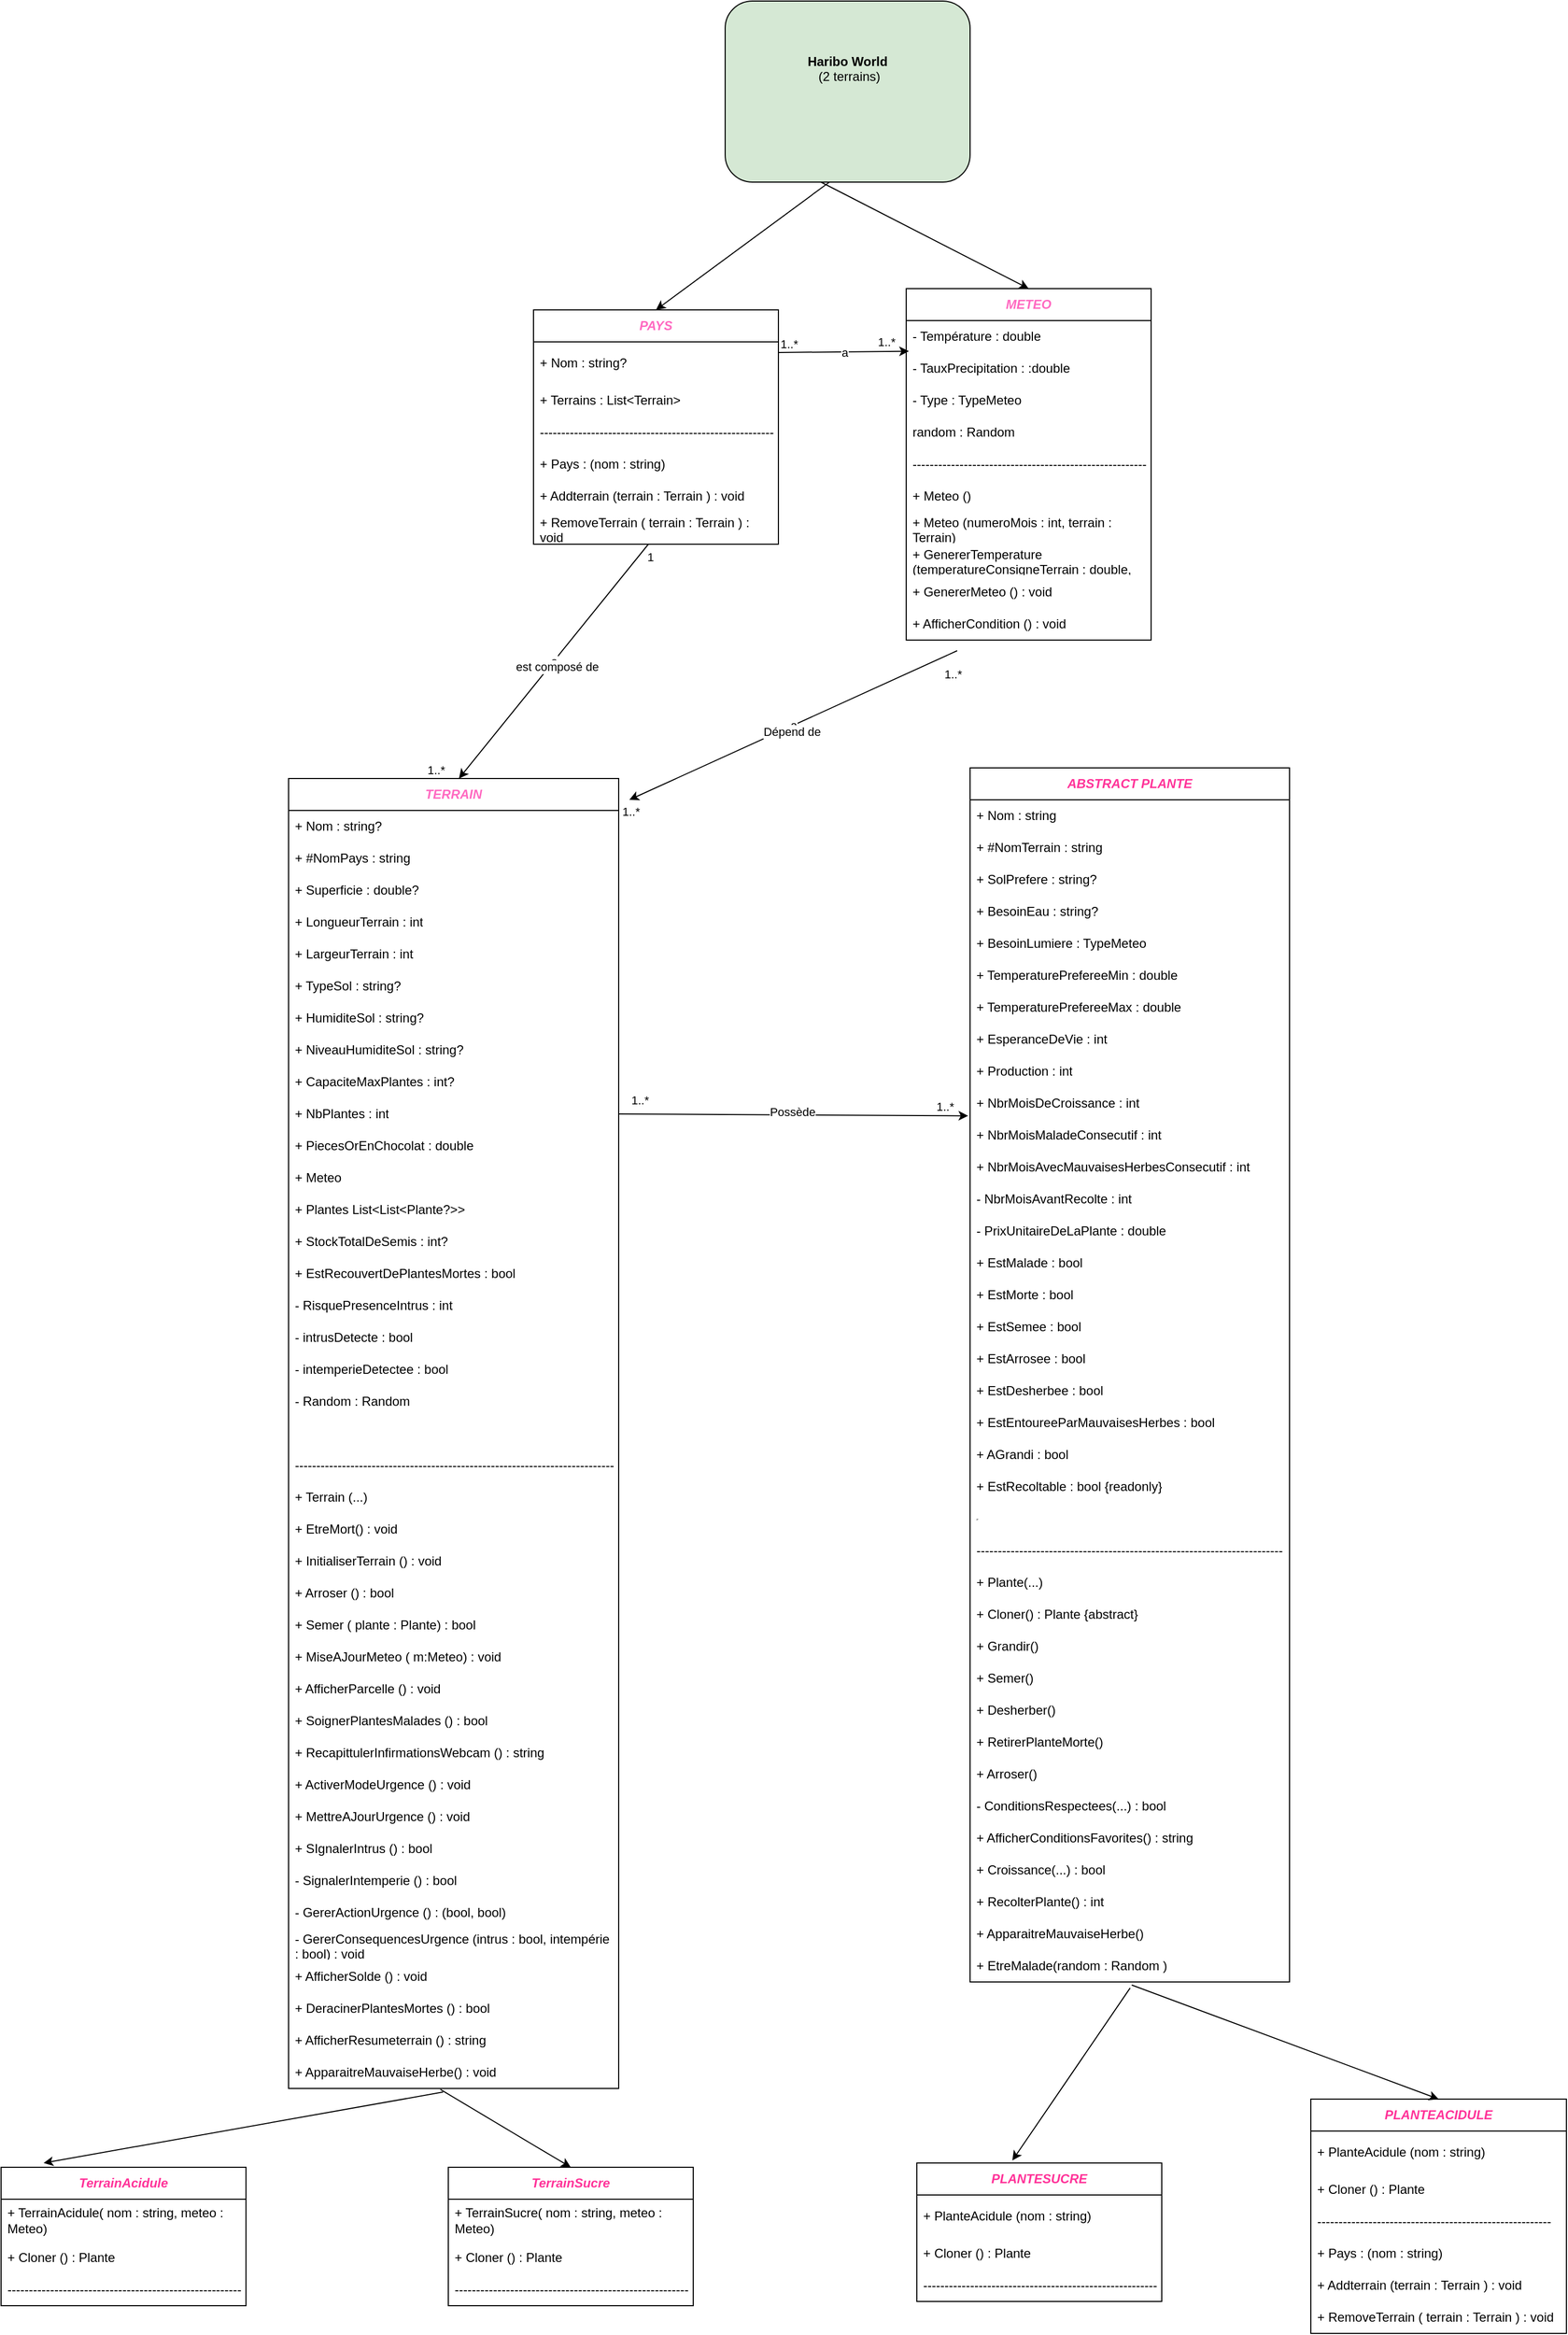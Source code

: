 <mxfile version="27.0.5">
  <diagram name="Page-1" id="EYV2EN1rzpi6UnxxphIq">
    <mxGraphModel dx="1921" dy="1861" grid="1" gridSize="10" guides="1" tooltips="1" connect="1" arrows="1" fold="1" page="1" pageScale="1" pageWidth="827" pageHeight="1169" math="0" shadow="0">
      <root>
        <mxCell id="0" />
        <mxCell id="1" parent="0" />
        <mxCell id="jQ1ti13gLWVN2hdbeHUx-1" value="&lt;font color=&quot;#ff6ac1&quot;&gt;&lt;span style=&quot;caret-color: rgb(255, 106, 193);&quot;&gt;&lt;b&gt;&lt;i&gt;PAYS&lt;/i&gt;&lt;/b&gt;&lt;/span&gt;&lt;/font&gt;" style="swimlane;fontStyle=0;childLayout=stackLayout;horizontal=1;startSize=30;horizontalStack=0;resizeParent=1;resizeParentMax=0;resizeLast=0;collapsible=1;marginBottom=0;whiteSpace=wrap;html=1;" parent="1" vertex="1">
          <mxGeometry x="30" y="-120" width="230" height="220" as="geometry">
            <mxRectangle x="320" y="70" width="70" height="30" as="alternateBounds" />
          </mxGeometry>
        </mxCell>
        <mxCell id="jQ1ti13gLWVN2hdbeHUx-2" value="+ Nom : string?" style="text;strokeColor=none;fillColor=none;align=left;verticalAlign=middle;spacingLeft=4;spacingRight=4;overflow=hidden;points=[[0,0.5],[1,0.5]];portConstraint=eastwest;rotatable=0;whiteSpace=wrap;html=1;" parent="jQ1ti13gLWVN2hdbeHUx-1" vertex="1">
          <mxGeometry y="30" width="230" height="40" as="geometry" />
        </mxCell>
        <mxCell id="jQ1ti13gLWVN2hdbeHUx-3" value="+ Terrains : List&amp;lt;Terrain&amp;gt;" style="text;strokeColor=none;fillColor=none;align=left;verticalAlign=middle;spacingLeft=4;spacingRight=4;overflow=hidden;points=[[0,0.5],[1,0.5]];portConstraint=eastwest;rotatable=0;whiteSpace=wrap;html=1;" parent="jQ1ti13gLWVN2hdbeHUx-1" vertex="1">
          <mxGeometry y="70" width="230" height="30" as="geometry" />
        </mxCell>
        <mxCell id="jQ1ti13gLWVN2hdbeHUx-10" value="-------------------------------------------------------" style="text;strokeColor=none;fillColor=none;align=left;verticalAlign=middle;spacingLeft=4;spacingRight=4;overflow=hidden;points=[[0,0.5],[1,0.5]];portConstraint=eastwest;rotatable=0;whiteSpace=wrap;html=1;" parent="jQ1ti13gLWVN2hdbeHUx-1" vertex="1">
          <mxGeometry y="100" width="230" height="30" as="geometry" />
        </mxCell>
        <mxCell id="jQ1ti13gLWVN2hdbeHUx-11" value="+ Pays : (nom : string)" style="text;strokeColor=none;fillColor=none;align=left;verticalAlign=middle;spacingLeft=4;spacingRight=4;overflow=hidden;points=[[0,0.5],[1,0.5]];portConstraint=eastwest;rotatable=0;whiteSpace=wrap;html=1;" parent="jQ1ti13gLWVN2hdbeHUx-1" vertex="1">
          <mxGeometry y="130" width="230" height="30" as="geometry" />
        </mxCell>
        <mxCell id="oMwAwxc9A62jlJf4TWYF-377" value="+ Addterrain (terrain : Terrain ) : void &amp;nbsp;" style="text;strokeColor=none;fillColor=none;align=left;verticalAlign=middle;spacingLeft=4;spacingRight=4;overflow=hidden;points=[[0,0.5],[1,0.5]];portConstraint=eastwest;rotatable=0;whiteSpace=wrap;html=1;" vertex="1" parent="jQ1ti13gLWVN2hdbeHUx-1">
          <mxGeometry y="160" width="230" height="30" as="geometry" />
        </mxCell>
        <mxCell id="oMwAwxc9A62jlJf4TWYF-376" value="+ RemoveTerrain ( terrain : Terrain ) : void" style="text;strokeColor=none;fillColor=none;align=left;verticalAlign=middle;spacingLeft=4;spacingRight=4;overflow=hidden;points=[[0,0.5],[1,0.5]];portConstraint=eastwest;rotatable=0;whiteSpace=wrap;html=1;" vertex="1" parent="jQ1ti13gLWVN2hdbeHUx-1">
          <mxGeometry y="190" width="230" height="30" as="geometry" />
        </mxCell>
        <mxCell id="jQ1ti13gLWVN2hdbeHUx-5" value="&lt;font color=&quot;#ff6ac1&quot;&gt;&lt;span style=&quot;caret-color: rgb(18, 18, 18);&quot;&gt;&lt;b&gt;&lt;i&gt;METEO&lt;/i&gt;&lt;/b&gt;&lt;/span&gt;&lt;/font&gt;" style="swimlane;fontStyle=0;childLayout=stackLayout;horizontal=1;startSize=30;horizontalStack=0;resizeParent=1;resizeParentMax=0;resizeLast=0;collapsible=1;marginBottom=0;whiteSpace=wrap;html=1;" parent="1" vertex="1">
          <mxGeometry x="380" y="-140" width="230" height="330" as="geometry" />
        </mxCell>
        <mxCell id="jQ1ti13gLWVN2hdbeHUx-6" value="- Température : double&amp;nbsp;" style="text;strokeColor=none;fillColor=none;align=left;verticalAlign=middle;spacingLeft=4;spacingRight=4;overflow=hidden;points=[[0,0.5],[1,0.5]];portConstraint=eastwest;rotatable=0;whiteSpace=wrap;html=1;" parent="jQ1ti13gLWVN2hdbeHUx-5" vertex="1">
          <mxGeometry y="30" width="230" height="30" as="geometry" />
        </mxCell>
        <mxCell id="jQ1ti13gLWVN2hdbeHUx-13" value="" style="endArrow=classic;html=1;rounded=0;entryX=0.011;entryY=-0.04;entryDx=0;entryDy=0;entryPerimeter=0;" parent="jQ1ti13gLWVN2hdbeHUx-5" target="jQ1ti13gLWVN2hdbeHUx-7" edge="1">
          <mxGeometry relative="1" as="geometry">
            <mxPoint x="-120" y="60" as="sourcePoint" />
            <mxPoint x="40" y="60" as="targetPoint" />
          </mxGeometry>
        </mxCell>
        <mxCell id="jQ1ti13gLWVN2hdbeHUx-14" value="a" style="edgeLabel;resizable=0;html=1;;align=center;verticalAlign=middle;" parent="jQ1ti13gLWVN2hdbeHUx-13" connectable="0" vertex="1">
          <mxGeometry relative="1" as="geometry" />
        </mxCell>
        <mxCell id="jQ1ti13gLWVN2hdbeHUx-15" value="1..*" style="edgeLabel;resizable=0;html=1;;align=left;verticalAlign=bottom;" parent="jQ1ti13gLWVN2hdbeHUx-13" connectable="0" vertex="1">
          <mxGeometry x="-1" relative="1" as="geometry" />
        </mxCell>
        <mxCell id="jQ1ti13gLWVN2hdbeHUx-16" value="1..*" style="edgeLabel;resizable=0;html=1;;align=right;verticalAlign=bottom;" parent="jQ1ti13gLWVN2hdbeHUx-13" connectable="0" vertex="1">
          <mxGeometry x="1" relative="1" as="geometry">
            <mxPoint x="-12" as="offset" />
          </mxGeometry>
        </mxCell>
        <mxCell id="jQ1ti13gLWVN2hdbeHUx-7" value="- TauxPrecipitation : :double&amp;nbsp;" style="text;strokeColor=none;fillColor=none;align=left;verticalAlign=middle;spacingLeft=4;spacingRight=4;overflow=hidden;points=[[0,0.5],[1,0.5]];portConstraint=eastwest;rotatable=0;whiteSpace=wrap;html=1;" parent="jQ1ti13gLWVN2hdbeHUx-5" vertex="1">
          <mxGeometry y="60" width="230" height="30" as="geometry" />
        </mxCell>
        <mxCell id="jQ1ti13gLWVN2hdbeHUx-8" value="- Type : TypeMeteo&amp;nbsp;" style="text;strokeColor=none;fillColor=none;align=left;verticalAlign=middle;spacingLeft=4;spacingRight=4;overflow=hidden;points=[[0,0.5],[1,0.5]];portConstraint=eastwest;rotatable=0;whiteSpace=wrap;html=1;" parent="jQ1ti13gLWVN2hdbeHUx-5" vertex="1">
          <mxGeometry y="90" width="230" height="30" as="geometry" />
        </mxCell>
        <mxCell id="oMwAwxc9A62jlJf4TWYF-383" value="random : Random" style="text;strokeColor=none;fillColor=none;align=left;verticalAlign=middle;spacingLeft=4;spacingRight=4;overflow=hidden;points=[[0,0.5],[1,0.5]];portConstraint=eastwest;rotatable=0;whiteSpace=wrap;html=1;" vertex="1" parent="jQ1ti13gLWVN2hdbeHUx-5">
          <mxGeometry y="120" width="230" height="30" as="geometry" />
        </mxCell>
        <mxCell id="oMwAwxc9A62jlJf4TWYF-382" value="-------------------------------------------------------" style="text;strokeColor=none;fillColor=none;align=left;verticalAlign=middle;spacingLeft=4;spacingRight=4;overflow=hidden;points=[[0,0.5],[1,0.5]];portConstraint=eastwest;rotatable=0;whiteSpace=wrap;html=1;" vertex="1" parent="jQ1ti13gLWVN2hdbeHUx-5">
          <mxGeometry y="150" width="230" height="30" as="geometry" />
        </mxCell>
        <mxCell id="oMwAwxc9A62jlJf4TWYF-387" value="+ Meteo ()" style="text;strokeColor=none;fillColor=none;align=left;verticalAlign=middle;spacingLeft=4;spacingRight=4;overflow=hidden;points=[[0,0.5],[1,0.5]];portConstraint=eastwest;rotatable=0;whiteSpace=wrap;html=1;" vertex="1" parent="jQ1ti13gLWVN2hdbeHUx-5">
          <mxGeometry y="180" width="230" height="30" as="geometry" />
        </mxCell>
        <mxCell id="oMwAwxc9A62jlJf4TWYF-386" value="+ Meteo (numeroMois : int, terrain : Terrain)&amp;nbsp;" style="text;strokeColor=none;fillColor=none;align=left;verticalAlign=middle;spacingLeft=4;spacingRight=4;overflow=hidden;points=[[0,0.5],[1,0.5]];portConstraint=eastwest;rotatable=0;whiteSpace=wrap;html=1;" vertex="1" parent="jQ1ti13gLWVN2hdbeHUx-5">
          <mxGeometry y="210" width="230" height="30" as="geometry" />
        </mxCell>
        <mxCell id="oMwAwxc9A62jlJf4TWYF-385" value="+ GenererTemperature (temperatureConsigneTerrain : double, numéroMois : int) : double&amp;nbsp;" style="text;strokeColor=none;fillColor=none;align=left;verticalAlign=middle;spacingLeft=4;spacingRight=4;overflow=hidden;points=[[0,0.5],[1,0.5]];portConstraint=eastwest;rotatable=0;whiteSpace=wrap;html=1;" vertex="1" parent="jQ1ti13gLWVN2hdbeHUx-5">
          <mxGeometry y="240" width="230" height="30" as="geometry" />
        </mxCell>
        <mxCell id="oMwAwxc9A62jlJf4TWYF-384" value="+ GenererMeteo () : void" style="text;strokeColor=none;fillColor=none;align=left;verticalAlign=middle;spacingLeft=4;spacingRight=4;overflow=hidden;points=[[0,0.5],[1,0.5]];portConstraint=eastwest;rotatable=0;whiteSpace=wrap;html=1;" vertex="1" parent="jQ1ti13gLWVN2hdbeHUx-5">
          <mxGeometry y="270" width="230" height="30" as="geometry" />
        </mxCell>
        <mxCell id="oMwAwxc9A62jlJf4TWYF-388" value="+ AfficherCondition () : void&amp;nbsp;" style="text;strokeColor=none;fillColor=none;align=left;verticalAlign=middle;spacingLeft=4;spacingRight=4;overflow=hidden;points=[[0,0.5],[1,0.5]];portConstraint=eastwest;rotatable=0;whiteSpace=wrap;html=1;" vertex="1" parent="jQ1ti13gLWVN2hdbeHUx-5">
          <mxGeometry y="300" width="230" height="30" as="geometry" />
        </mxCell>
        <mxCell id="jQ1ti13gLWVN2hdbeHUx-18" value="&lt;font color=&quot;#ff6ac1&quot;&gt;&lt;span style=&quot;caret-color: rgb(255, 106, 193);&quot;&gt;&lt;b&gt;&lt;i&gt;TERRAIN&lt;/i&gt;&lt;/b&gt;&lt;/span&gt;&lt;/font&gt;" style="swimlane;fontStyle=0;childLayout=stackLayout;horizontal=1;startSize=30;horizontalStack=0;resizeParent=1;resizeParentMax=0;resizeLast=0;collapsible=1;marginBottom=0;whiteSpace=wrap;html=1;" parent="1" vertex="1">
          <mxGeometry x="-200" y="320" width="310" height="1230" as="geometry" />
        </mxCell>
        <mxCell id="oMwAwxc9A62jlJf4TWYF-250" value="+ Nom : string?" style="text;strokeColor=none;fillColor=none;align=left;verticalAlign=middle;spacingLeft=4;spacingRight=4;overflow=hidden;points=[[0,0.5],[1,0.5]];portConstraint=eastwest;rotatable=0;whiteSpace=wrap;html=1;" vertex="1" parent="jQ1ti13gLWVN2hdbeHUx-18">
          <mxGeometry y="30" width="310" height="30" as="geometry" />
        </mxCell>
        <mxCell id="oMwAwxc9A62jlJf4TWYF-454" value="+ #NomPays : string" style="text;strokeColor=none;fillColor=none;align=left;verticalAlign=middle;spacingLeft=4;spacingRight=4;overflow=hidden;points=[[0,0.5],[1,0.5]];portConstraint=eastwest;rotatable=0;whiteSpace=wrap;html=1;" vertex="1" parent="jQ1ti13gLWVN2hdbeHUx-18">
          <mxGeometry y="60" width="310" height="30" as="geometry" />
        </mxCell>
        <mxCell id="oMwAwxc9A62jlJf4TWYF-57" value="+ Superficie : double?" style="text;strokeColor=none;fillColor=none;align=left;verticalAlign=middle;spacingLeft=4;spacingRight=4;overflow=hidden;points=[[0,0.5],[1,0.5]];portConstraint=eastwest;rotatable=0;whiteSpace=wrap;html=1;" vertex="1" parent="jQ1ti13gLWVN2hdbeHUx-18">
          <mxGeometry y="90" width="310" height="30" as="geometry" />
        </mxCell>
        <mxCell id="oMwAwxc9A62jlJf4TWYF-261" value="+ LongueurTerrain : int" style="text;strokeColor=none;fillColor=none;align=left;verticalAlign=middle;spacingLeft=4;spacingRight=4;overflow=hidden;points=[[0,0.5],[1,0.5]];portConstraint=eastwest;rotatable=0;whiteSpace=wrap;html=1;" vertex="1" parent="jQ1ti13gLWVN2hdbeHUx-18">
          <mxGeometry y="120" width="310" height="30" as="geometry" />
        </mxCell>
        <mxCell id="oMwAwxc9A62jlJf4TWYF-260" value="+ LargeurTerrain : int&amp;nbsp;" style="text;strokeColor=none;fillColor=none;align=left;verticalAlign=middle;spacingLeft=4;spacingRight=4;overflow=hidden;points=[[0,0.5],[1,0.5]];portConstraint=eastwest;rotatable=0;whiteSpace=wrap;html=1;" vertex="1" parent="jQ1ti13gLWVN2hdbeHUx-18">
          <mxGeometry y="150" width="310" height="30" as="geometry" />
        </mxCell>
        <mxCell id="oMwAwxc9A62jlJf4TWYF-259" value="+ TypeSol : string?&amp;nbsp;" style="text;strokeColor=none;fillColor=none;align=left;verticalAlign=middle;spacingLeft=4;spacingRight=4;overflow=hidden;points=[[0,0.5],[1,0.5]];portConstraint=eastwest;rotatable=0;whiteSpace=wrap;html=1;" vertex="1" parent="jQ1ti13gLWVN2hdbeHUx-18">
          <mxGeometry y="180" width="310" height="30" as="geometry" />
        </mxCell>
        <mxCell id="oMwAwxc9A62jlJf4TWYF-258" value="+ HumiditeSol : string?&amp;nbsp;" style="text;strokeColor=none;fillColor=none;align=left;verticalAlign=middle;spacingLeft=4;spacingRight=4;overflow=hidden;points=[[0,0.5],[1,0.5]];portConstraint=eastwest;rotatable=0;whiteSpace=wrap;html=1;" vertex="1" parent="jQ1ti13gLWVN2hdbeHUx-18">
          <mxGeometry y="210" width="310" height="30" as="geometry" />
        </mxCell>
        <mxCell id="oMwAwxc9A62jlJf4TWYF-257" value="+ NiveauHumiditeSol : string?" style="text;strokeColor=none;fillColor=none;align=left;verticalAlign=middle;spacingLeft=4;spacingRight=4;overflow=hidden;points=[[0,0.5],[1,0.5]];portConstraint=eastwest;rotatable=0;whiteSpace=wrap;html=1;" vertex="1" parent="jQ1ti13gLWVN2hdbeHUx-18">
          <mxGeometry y="240" width="310" height="30" as="geometry" />
        </mxCell>
        <mxCell id="oMwAwxc9A62jlJf4TWYF-256" value="+ CapaciteMaxPlantes : int?" style="text;strokeColor=none;fillColor=none;align=left;verticalAlign=middle;spacingLeft=4;spacingRight=4;overflow=hidden;points=[[0,0.5],[1,0.5]];portConstraint=eastwest;rotatable=0;whiteSpace=wrap;html=1;" vertex="1" parent="jQ1ti13gLWVN2hdbeHUx-18">
          <mxGeometry y="270" width="310" height="30" as="geometry" />
        </mxCell>
        <mxCell id="oMwAwxc9A62jlJf4TWYF-255" value="+ NbPlantes : int" style="text;strokeColor=none;fillColor=none;align=left;verticalAlign=middle;spacingLeft=4;spacingRight=4;overflow=hidden;points=[[0,0.5],[1,0.5]];portConstraint=eastwest;rotatable=0;whiteSpace=wrap;html=1;" vertex="1" parent="jQ1ti13gLWVN2hdbeHUx-18">
          <mxGeometry y="300" width="310" height="30" as="geometry" />
        </mxCell>
        <mxCell id="oMwAwxc9A62jlJf4TWYF-272" value="+ PiecesOrEnChocolat : double" style="text;strokeColor=none;fillColor=none;align=left;verticalAlign=middle;spacingLeft=4;spacingRight=4;overflow=hidden;points=[[0,0.5],[1,0.5]];portConstraint=eastwest;rotatable=0;whiteSpace=wrap;html=1;" vertex="1" parent="jQ1ti13gLWVN2hdbeHUx-18">
          <mxGeometry y="330" width="310" height="30" as="geometry" />
        </mxCell>
        <mxCell id="oMwAwxc9A62jlJf4TWYF-271" value="+ Meteo" style="text;strokeColor=none;fillColor=none;align=left;verticalAlign=middle;spacingLeft=4;spacingRight=4;overflow=hidden;points=[[0,0.5],[1,0.5]];portConstraint=eastwest;rotatable=0;whiteSpace=wrap;html=1;" vertex="1" parent="jQ1ti13gLWVN2hdbeHUx-18">
          <mxGeometry y="360" width="310" height="30" as="geometry" />
        </mxCell>
        <mxCell id="oMwAwxc9A62jlJf4TWYF-270" value="+ Plantes List&amp;lt;List&amp;lt;Plante?&amp;gt;&amp;gt;" style="text;strokeColor=none;fillColor=none;align=left;verticalAlign=middle;spacingLeft=4;spacingRight=4;overflow=hidden;points=[[0,0.5],[1,0.5]];portConstraint=eastwest;rotatable=0;whiteSpace=wrap;html=1;" vertex="1" parent="jQ1ti13gLWVN2hdbeHUx-18">
          <mxGeometry y="390" width="310" height="30" as="geometry" />
        </mxCell>
        <mxCell id="oMwAwxc9A62jlJf4TWYF-269" value="+ StockTotalDeSemis : int?" style="text;strokeColor=none;fillColor=none;align=left;verticalAlign=middle;spacingLeft=4;spacingRight=4;overflow=hidden;points=[[0,0.5],[1,0.5]];portConstraint=eastwest;rotatable=0;whiteSpace=wrap;html=1;" vertex="1" parent="jQ1ti13gLWVN2hdbeHUx-18">
          <mxGeometry y="420" width="310" height="30" as="geometry" />
        </mxCell>
        <mxCell id="oMwAwxc9A62jlJf4TWYF-268" value="+ EstRecouvertDePlantesMortes : bool" style="text;strokeColor=none;fillColor=none;align=left;verticalAlign=middle;spacingLeft=4;spacingRight=4;overflow=hidden;points=[[0,0.5],[1,0.5]];portConstraint=eastwest;rotatable=0;whiteSpace=wrap;html=1;" vertex="1" parent="jQ1ti13gLWVN2hdbeHUx-18">
          <mxGeometry y="450" width="310" height="30" as="geometry" />
        </mxCell>
        <mxCell id="oMwAwxc9A62jlJf4TWYF-267" value="- RisquePresenceIntrus : int" style="text;strokeColor=none;fillColor=none;align=left;verticalAlign=middle;spacingLeft=4;spacingRight=4;overflow=hidden;points=[[0,0.5],[1,0.5]];portConstraint=eastwest;rotatable=0;whiteSpace=wrap;html=1;" vertex="1" parent="jQ1ti13gLWVN2hdbeHUx-18">
          <mxGeometry y="480" width="310" height="30" as="geometry" />
        </mxCell>
        <mxCell id="oMwAwxc9A62jlJf4TWYF-266" value="- intrusDetecte : bool" style="text;strokeColor=none;fillColor=none;align=left;verticalAlign=middle;spacingLeft=4;spacingRight=4;overflow=hidden;points=[[0,0.5],[1,0.5]];portConstraint=eastwest;rotatable=0;whiteSpace=wrap;html=1;" vertex="1" parent="jQ1ti13gLWVN2hdbeHUx-18">
          <mxGeometry y="510" width="310" height="30" as="geometry" />
        </mxCell>
        <mxCell id="oMwAwxc9A62jlJf4TWYF-265" value="- intemperieDetectee : bool&amp;nbsp;" style="text;strokeColor=none;fillColor=none;align=left;verticalAlign=middle;spacingLeft=4;spacingRight=4;overflow=hidden;points=[[0,0.5],[1,0.5]];portConstraint=eastwest;rotatable=0;whiteSpace=wrap;html=1;" vertex="1" parent="jQ1ti13gLWVN2hdbeHUx-18">
          <mxGeometry y="540" width="310" height="30" as="geometry" />
        </mxCell>
        <mxCell id="oMwAwxc9A62jlJf4TWYF-264" value="- Random : Random" style="text;strokeColor=none;fillColor=none;align=left;verticalAlign=middle;spacingLeft=4;spacingRight=4;overflow=hidden;points=[[0,0.5],[1,0.5]];portConstraint=eastwest;rotatable=0;whiteSpace=wrap;html=1;" vertex="1" parent="jQ1ti13gLWVN2hdbeHUx-18">
          <mxGeometry y="570" width="310" height="30" as="geometry" />
        </mxCell>
        <mxCell id="oMwAwxc9A62jlJf4TWYF-263" style="text;strokeColor=none;fillColor=none;align=left;verticalAlign=middle;spacingLeft=4;spacingRight=4;overflow=hidden;points=[[0,0.5],[1,0.5]];portConstraint=eastwest;rotatable=0;whiteSpace=wrap;html=1;" vertex="1" parent="jQ1ti13gLWVN2hdbeHUx-18">
          <mxGeometry y="600" width="310" height="30" as="geometry" />
        </mxCell>
        <mxCell id="oMwAwxc9A62jlJf4TWYF-378" value="---------------------------------------------------------------------------" style="text;strokeColor=none;fillColor=none;align=left;verticalAlign=middle;spacingLeft=4;spacingRight=4;overflow=hidden;points=[[0,0.5],[1,0.5]];portConstraint=eastwest;rotatable=0;whiteSpace=wrap;html=1;" vertex="1" parent="jQ1ti13gLWVN2hdbeHUx-18">
          <mxGeometry y="630" width="310" height="30" as="geometry" />
        </mxCell>
        <mxCell id="oMwAwxc9A62jlJf4TWYF-262" value="+ Terrain (...)" style="text;strokeColor=none;fillColor=none;align=left;verticalAlign=middle;spacingLeft=4;spacingRight=4;overflow=hidden;points=[[0,0.5],[1,0.5]];portConstraint=eastwest;rotatable=0;whiteSpace=wrap;html=1;" vertex="1" parent="jQ1ti13gLWVN2hdbeHUx-18">
          <mxGeometry y="660" width="310" height="30" as="geometry" />
        </mxCell>
        <mxCell id="oMwAwxc9A62jlJf4TWYF-361" value="+ EtreMort() : void&amp;nbsp;" style="text;strokeColor=none;fillColor=none;align=left;verticalAlign=middle;spacingLeft=4;spacingRight=4;overflow=hidden;points=[[0,0.5],[1,0.5]];portConstraint=eastwest;rotatable=0;whiteSpace=wrap;html=1;" vertex="1" parent="jQ1ti13gLWVN2hdbeHUx-18">
          <mxGeometry y="690" width="310" height="30" as="geometry" />
        </mxCell>
        <mxCell id="oMwAwxc9A62jlJf4TWYF-360" value="+ InitialiserTerrain () : void&amp;nbsp;" style="text;strokeColor=none;fillColor=none;align=left;verticalAlign=middle;spacingLeft=4;spacingRight=4;overflow=hidden;points=[[0,0.5],[1,0.5]];portConstraint=eastwest;rotatable=0;whiteSpace=wrap;html=1;" vertex="1" parent="jQ1ti13gLWVN2hdbeHUx-18">
          <mxGeometry y="720" width="310" height="30" as="geometry" />
        </mxCell>
        <mxCell id="oMwAwxc9A62jlJf4TWYF-359" value="+ Arroser () : bool" style="text;strokeColor=none;fillColor=none;align=left;verticalAlign=middle;spacingLeft=4;spacingRight=4;overflow=hidden;points=[[0,0.5],[1,0.5]];portConstraint=eastwest;rotatable=0;whiteSpace=wrap;html=1;" vertex="1" parent="jQ1ti13gLWVN2hdbeHUx-18">
          <mxGeometry y="750" width="310" height="30" as="geometry" />
        </mxCell>
        <mxCell id="oMwAwxc9A62jlJf4TWYF-358" value="+ Semer ( plante : Plante) : bool" style="text;strokeColor=none;fillColor=none;align=left;verticalAlign=middle;spacingLeft=4;spacingRight=4;overflow=hidden;points=[[0,0.5],[1,0.5]];portConstraint=eastwest;rotatable=0;whiteSpace=wrap;html=1;" vertex="1" parent="jQ1ti13gLWVN2hdbeHUx-18">
          <mxGeometry y="780" width="310" height="30" as="geometry" />
        </mxCell>
        <mxCell id="oMwAwxc9A62jlJf4TWYF-357" value="+ MiseAJourMeteo ( m:Meteo) : void" style="text;strokeColor=none;fillColor=none;align=left;verticalAlign=middle;spacingLeft=4;spacingRight=4;overflow=hidden;points=[[0,0.5],[1,0.5]];portConstraint=eastwest;rotatable=0;whiteSpace=wrap;html=1;" vertex="1" parent="jQ1ti13gLWVN2hdbeHUx-18">
          <mxGeometry y="810" width="310" height="30" as="geometry" />
        </mxCell>
        <mxCell id="oMwAwxc9A62jlJf4TWYF-356" value="+ AfficherParcelle () : void&amp;nbsp;" style="text;strokeColor=none;fillColor=none;align=left;verticalAlign=middle;spacingLeft=4;spacingRight=4;overflow=hidden;points=[[0,0.5],[1,0.5]];portConstraint=eastwest;rotatable=0;whiteSpace=wrap;html=1;" vertex="1" parent="jQ1ti13gLWVN2hdbeHUx-18">
          <mxGeometry y="840" width="310" height="30" as="geometry" />
        </mxCell>
        <mxCell id="oMwAwxc9A62jlJf4TWYF-355" value="+ SoignerPlantesMalades () : bool&amp;nbsp;" style="text;strokeColor=none;fillColor=none;align=left;verticalAlign=middle;spacingLeft=4;spacingRight=4;overflow=hidden;points=[[0,0.5],[1,0.5]];portConstraint=eastwest;rotatable=0;whiteSpace=wrap;html=1;" vertex="1" parent="jQ1ti13gLWVN2hdbeHUx-18">
          <mxGeometry y="870" width="310" height="30" as="geometry" />
        </mxCell>
        <mxCell id="oMwAwxc9A62jlJf4TWYF-367" value="+ RecapittulerInfirmationsWebcam () : string" style="text;strokeColor=none;fillColor=none;align=left;verticalAlign=middle;spacingLeft=4;spacingRight=4;overflow=hidden;points=[[0,0.5],[1,0.5]];portConstraint=eastwest;rotatable=0;whiteSpace=wrap;html=1;" vertex="1" parent="jQ1ti13gLWVN2hdbeHUx-18">
          <mxGeometry y="900" width="310" height="30" as="geometry" />
        </mxCell>
        <mxCell id="oMwAwxc9A62jlJf4TWYF-366" value="+ ActiverModeUrgence () : void&amp;nbsp;" style="text;strokeColor=none;fillColor=none;align=left;verticalAlign=middle;spacingLeft=4;spacingRight=4;overflow=hidden;points=[[0,0.5],[1,0.5]];portConstraint=eastwest;rotatable=0;whiteSpace=wrap;html=1;" vertex="1" parent="jQ1ti13gLWVN2hdbeHUx-18">
          <mxGeometry y="930" width="310" height="30" as="geometry" />
        </mxCell>
        <mxCell id="oMwAwxc9A62jlJf4TWYF-365" value="+ MettreAJourUrgence () : void" style="text;strokeColor=none;fillColor=none;align=left;verticalAlign=middle;spacingLeft=4;spacingRight=4;overflow=hidden;points=[[0,0.5],[1,0.5]];portConstraint=eastwest;rotatable=0;whiteSpace=wrap;html=1;" vertex="1" parent="jQ1ti13gLWVN2hdbeHUx-18">
          <mxGeometry y="960" width="310" height="30" as="geometry" />
        </mxCell>
        <mxCell id="oMwAwxc9A62jlJf4TWYF-364" value="+ SIgnalerIntrus () : bool" style="text;strokeColor=none;fillColor=none;align=left;verticalAlign=middle;spacingLeft=4;spacingRight=4;overflow=hidden;points=[[0,0.5],[1,0.5]];portConstraint=eastwest;rotatable=0;whiteSpace=wrap;html=1;" vertex="1" parent="jQ1ti13gLWVN2hdbeHUx-18">
          <mxGeometry y="990" width="310" height="30" as="geometry" />
        </mxCell>
        <mxCell id="oMwAwxc9A62jlJf4TWYF-363" value="- SignalerIntemperie () : bool" style="text;strokeColor=none;fillColor=none;align=left;verticalAlign=middle;spacingLeft=4;spacingRight=4;overflow=hidden;points=[[0,0.5],[1,0.5]];portConstraint=eastwest;rotatable=0;whiteSpace=wrap;html=1;" vertex="1" parent="jQ1ti13gLWVN2hdbeHUx-18">
          <mxGeometry y="1020" width="310" height="30" as="geometry" />
        </mxCell>
        <mxCell id="oMwAwxc9A62jlJf4TWYF-362" value="- GererActionUrgence () : (bool, bool)&amp;nbsp;" style="text;strokeColor=none;fillColor=none;align=left;verticalAlign=middle;spacingLeft=4;spacingRight=4;overflow=hidden;points=[[0,0.5],[1,0.5]];portConstraint=eastwest;rotatable=0;whiteSpace=wrap;html=1;" vertex="1" parent="jQ1ti13gLWVN2hdbeHUx-18">
          <mxGeometry y="1050" width="310" height="30" as="geometry" />
        </mxCell>
        <mxCell id="oMwAwxc9A62jlJf4TWYF-368" value="- GererConsequencesUrgence (intrus : bool, intempérie : bool) : void" style="text;strokeColor=none;fillColor=none;align=left;verticalAlign=middle;spacingLeft=4;spacingRight=4;overflow=hidden;points=[[0,0.5],[1,0.5]];portConstraint=eastwest;rotatable=0;whiteSpace=wrap;html=1;" vertex="1" parent="jQ1ti13gLWVN2hdbeHUx-18">
          <mxGeometry y="1080" width="310" height="30" as="geometry" />
        </mxCell>
        <mxCell id="oMwAwxc9A62jlJf4TWYF-373" value="+ AfficherSolde () : void&amp;nbsp;" style="text;strokeColor=none;fillColor=none;align=left;verticalAlign=middle;spacingLeft=4;spacingRight=4;overflow=hidden;points=[[0,0.5],[1,0.5]];portConstraint=eastwest;rotatable=0;whiteSpace=wrap;html=1;" vertex="1" parent="jQ1ti13gLWVN2hdbeHUx-18">
          <mxGeometry y="1110" width="310" height="30" as="geometry" />
        </mxCell>
        <mxCell id="oMwAwxc9A62jlJf4TWYF-372" value="+ DeracinerPlantesMortes () : bool&amp;nbsp;" style="text;strokeColor=none;fillColor=none;align=left;verticalAlign=middle;spacingLeft=4;spacingRight=4;overflow=hidden;points=[[0,0.5],[1,0.5]];portConstraint=eastwest;rotatable=0;whiteSpace=wrap;html=1;" vertex="1" parent="jQ1ti13gLWVN2hdbeHUx-18">
          <mxGeometry y="1140" width="310" height="30" as="geometry" />
        </mxCell>
        <mxCell id="oMwAwxc9A62jlJf4TWYF-371" value="+ AfficherResumeterrain () : string" style="text;strokeColor=none;fillColor=none;align=left;verticalAlign=middle;spacingLeft=4;spacingRight=4;overflow=hidden;points=[[0,0.5],[1,0.5]];portConstraint=eastwest;rotatable=0;whiteSpace=wrap;html=1;" vertex="1" parent="jQ1ti13gLWVN2hdbeHUx-18">
          <mxGeometry y="1170" width="310" height="30" as="geometry" />
        </mxCell>
        <mxCell id="oMwAwxc9A62jlJf4TWYF-370" value="+ ApparaitreMauvaiseHerbe() : void" style="text;strokeColor=none;fillColor=none;align=left;verticalAlign=middle;spacingLeft=4;spacingRight=4;overflow=hidden;points=[[0,0.5],[1,0.5]];portConstraint=eastwest;rotatable=0;whiteSpace=wrap;html=1;" vertex="1" parent="jQ1ti13gLWVN2hdbeHUx-18">
          <mxGeometry y="1200" width="310" height="30" as="geometry" />
        </mxCell>
        <mxCell id="jQ1ti13gLWVN2hdbeHUx-38" value="&lt;b&gt;&lt;font style=&quot;color: rgb(255, 51, 153);&quot;&gt;&lt;i&gt;ABSTRACT PLANTE&lt;/i&gt;&lt;/font&gt;&lt;/b&gt;" style="swimlane;fontStyle=0;childLayout=stackLayout;horizontal=1;startSize=30;horizontalStack=0;resizeParent=1;resizeParentMax=0;resizeLast=0;collapsible=1;marginBottom=0;whiteSpace=wrap;html=1;container=1;" parent="1" vertex="1">
          <mxGeometry x="440" y="310" width="300" height="1140" as="geometry" />
        </mxCell>
        <mxCell id="jQ1ti13gLWVN2hdbeHUx-40" value="+ Nom : string" style="text;strokeColor=none;fillColor=none;align=left;verticalAlign=middle;spacingLeft=4;spacingRight=4;overflow=hidden;points=[[0,0.5],[1,0.5]];portConstraint=eastwest;rotatable=0;whiteSpace=wrap;html=1;" parent="jQ1ti13gLWVN2hdbeHUx-38" vertex="1">
          <mxGeometry y="30" width="300" height="30" as="geometry" />
        </mxCell>
        <mxCell id="oMwAwxc9A62jlJf4TWYF-456" value="+ #NomTerrain : string" style="text;strokeColor=none;fillColor=none;align=left;verticalAlign=middle;spacingLeft=4;spacingRight=4;overflow=hidden;points=[[0,0.5],[1,0.5]];portConstraint=eastwest;rotatable=0;whiteSpace=wrap;html=1;" vertex="1" parent="jQ1ti13gLWVN2hdbeHUx-38">
          <mxGeometry y="60" width="300" height="30" as="geometry" />
        </mxCell>
        <mxCell id="oMwAwxc9A62jlJf4TWYF-58" value="+ SolPrefere : string?" style="text;strokeColor=none;fillColor=none;align=left;verticalAlign=middle;spacingLeft=4;spacingRight=4;overflow=hidden;points=[[0,0.5],[1,0.5]];portConstraint=eastwest;rotatable=0;whiteSpace=wrap;html=1;" vertex="1" parent="jQ1ti13gLWVN2hdbeHUx-38">
          <mxGeometry y="90" width="300" height="30" as="geometry" />
        </mxCell>
        <mxCell id="oMwAwxc9A62jlJf4TWYF-60" value="+ BesoinEau : string?" style="text;strokeColor=none;fillColor=none;align=left;verticalAlign=middle;spacingLeft=4;spacingRight=4;overflow=hidden;points=[[0,0.5],[1,0.5]];portConstraint=eastwest;rotatable=0;whiteSpace=wrap;html=1;" vertex="1" parent="jQ1ti13gLWVN2hdbeHUx-38">
          <mxGeometry y="120" width="300" height="30" as="geometry" />
        </mxCell>
        <mxCell id="oMwAwxc9A62jlJf4TWYF-61" value="+ BesoinLumiere : TypeMeteo" style="text;strokeColor=none;fillColor=none;align=left;verticalAlign=middle;spacingLeft=4;spacingRight=4;overflow=hidden;points=[[0,0.5],[1,0.5]];portConstraint=eastwest;rotatable=0;whiteSpace=wrap;html=1;" vertex="1" parent="jQ1ti13gLWVN2hdbeHUx-38">
          <mxGeometry y="150" width="300" height="30" as="geometry" />
        </mxCell>
        <mxCell id="oMwAwxc9A62jlJf4TWYF-62" value="+ TemperaturePrefereeMin : double" style="text;strokeColor=none;fillColor=none;align=left;verticalAlign=middle;spacingLeft=4;spacingRight=4;overflow=hidden;points=[[0,0.5],[1,0.5]];portConstraint=eastwest;rotatable=0;whiteSpace=wrap;html=1;" vertex="1" parent="jQ1ti13gLWVN2hdbeHUx-38">
          <mxGeometry y="180" width="300" height="30" as="geometry" />
        </mxCell>
        <mxCell id="oMwAwxc9A62jlJf4TWYF-63" value="+ TemperaturePrefereeMax : double" style="text;strokeColor=none;fillColor=none;align=left;verticalAlign=middle;spacingLeft=4;spacingRight=4;overflow=hidden;points=[[0,0.5],[1,0.5]];portConstraint=eastwest;rotatable=0;whiteSpace=wrap;html=1;" vertex="1" parent="jQ1ti13gLWVN2hdbeHUx-38">
          <mxGeometry y="210" width="300" height="30" as="geometry" />
        </mxCell>
        <mxCell id="oMwAwxc9A62jlJf4TWYF-64" value="+ EsperanceDeVie : int" style="text;strokeColor=none;fillColor=none;align=left;verticalAlign=middle;spacingLeft=4;spacingRight=4;overflow=hidden;points=[[0,0.5],[1,0.5]];portConstraint=eastwest;rotatable=0;whiteSpace=wrap;html=1;" vertex="1" parent="jQ1ti13gLWVN2hdbeHUx-38">
          <mxGeometry y="240" width="300" height="30" as="geometry" />
        </mxCell>
        <mxCell id="oMwAwxc9A62jlJf4TWYF-65" value="+ Production : int" style="text;strokeColor=none;fillColor=none;align=left;verticalAlign=middle;spacingLeft=4;spacingRight=4;overflow=hidden;points=[[0,0.5],[1,0.5]];portConstraint=eastwest;rotatable=0;whiteSpace=wrap;html=1;" vertex="1" parent="jQ1ti13gLWVN2hdbeHUx-38">
          <mxGeometry y="270" width="300" height="30" as="geometry" />
        </mxCell>
        <mxCell id="oMwAwxc9A62jlJf4TWYF-66" value="+ NbrMoisDeCroissance : int" style="text;strokeColor=none;fillColor=none;align=left;verticalAlign=middle;spacingLeft=4;spacingRight=4;overflow=hidden;points=[[0,0.5],[1,0.5]];portConstraint=eastwest;rotatable=0;whiteSpace=wrap;html=1;" vertex="1" parent="jQ1ti13gLWVN2hdbeHUx-38">
          <mxGeometry y="300" width="300" height="30" as="geometry" />
        </mxCell>
        <mxCell id="oMwAwxc9A62jlJf4TWYF-67" value="+ NbrMoisMaladeConsecutif : int" style="text;strokeColor=none;fillColor=none;align=left;verticalAlign=middle;spacingLeft=4;spacingRight=4;overflow=hidden;points=[[0,0.5],[1,0.5]];portConstraint=eastwest;rotatable=0;whiteSpace=wrap;html=1;" vertex="1" parent="jQ1ti13gLWVN2hdbeHUx-38">
          <mxGeometry y="330" width="300" height="30" as="geometry" />
        </mxCell>
        <mxCell id="oMwAwxc9A62jlJf4TWYF-68" value="+ NbrMoisAvecMauvaisesHerbesConsecutif : int" style="text;strokeColor=none;fillColor=none;align=left;verticalAlign=middle;spacingLeft=4;spacingRight=4;overflow=hidden;points=[[0,0.5],[1,0.5]];portConstraint=eastwest;rotatable=0;whiteSpace=wrap;html=1;" vertex="1" parent="jQ1ti13gLWVN2hdbeHUx-38">
          <mxGeometry y="360" width="300" height="30" as="geometry" />
        </mxCell>
        <mxCell id="oMwAwxc9A62jlJf4TWYF-69" value="- NbrMoisAvantRecolte : int" style="text;strokeColor=none;fillColor=none;align=left;verticalAlign=middle;spacingLeft=4;spacingRight=4;overflow=hidden;points=[[0,0.5],[1,0.5]];portConstraint=eastwest;rotatable=0;whiteSpace=wrap;html=1;" vertex="1" parent="jQ1ti13gLWVN2hdbeHUx-38">
          <mxGeometry y="390" width="300" height="30" as="geometry" />
        </mxCell>
        <mxCell id="oMwAwxc9A62jlJf4TWYF-70" value="- PrixUnitaireDeLaPlante : double" style="text;strokeColor=none;fillColor=none;align=left;verticalAlign=middle;spacingLeft=4;spacingRight=4;overflow=hidden;points=[[0,0.5],[1,0.5]];portConstraint=eastwest;rotatable=0;whiteSpace=wrap;html=1;" vertex="1" parent="jQ1ti13gLWVN2hdbeHUx-38">
          <mxGeometry y="420" width="300" height="30" as="geometry" />
        </mxCell>
        <mxCell id="oMwAwxc9A62jlJf4TWYF-71" value="+ EstMalade : bool" style="text;strokeColor=none;fillColor=none;align=left;verticalAlign=middle;spacingLeft=4;spacingRight=4;overflow=hidden;points=[[0,0.5],[1,0.5]];portConstraint=eastwest;rotatable=0;whiteSpace=wrap;html=1;" vertex="1" parent="jQ1ti13gLWVN2hdbeHUx-38">
          <mxGeometry y="450" width="300" height="30" as="geometry" />
        </mxCell>
        <mxCell id="oMwAwxc9A62jlJf4TWYF-74" value="+ EstMorte : bool" style="text;strokeColor=none;fillColor=none;align=left;verticalAlign=middle;spacingLeft=4;spacingRight=4;overflow=hidden;points=[[0,0.5],[1,0.5]];portConstraint=eastwest;rotatable=0;whiteSpace=wrap;html=1;" vertex="1" parent="jQ1ti13gLWVN2hdbeHUx-38">
          <mxGeometry y="480" width="300" height="30" as="geometry" />
        </mxCell>
        <mxCell id="oMwAwxc9A62jlJf4TWYF-75" value="+ EstSemee : bool" style="text;strokeColor=none;fillColor=none;align=left;verticalAlign=middle;spacingLeft=4;spacingRight=4;overflow=hidden;points=[[0,0.5],[1,0.5]];portConstraint=eastwest;rotatable=0;whiteSpace=wrap;html=1;" vertex="1" parent="jQ1ti13gLWVN2hdbeHUx-38">
          <mxGeometry y="510" width="300" height="30" as="geometry" />
        </mxCell>
        <mxCell id="oMwAwxc9A62jlJf4TWYF-76" value="+ EstArrosee : bool" style="text;strokeColor=none;fillColor=none;align=left;verticalAlign=middle;spacingLeft=4;spacingRight=4;overflow=hidden;points=[[0,0.5],[1,0.5]];portConstraint=eastwest;rotatable=0;whiteSpace=wrap;html=1;" vertex="1" parent="jQ1ti13gLWVN2hdbeHUx-38">
          <mxGeometry y="540" width="300" height="30" as="geometry" />
        </mxCell>
        <mxCell id="oMwAwxc9A62jlJf4TWYF-77" value="+ EstDesherbee : bool" style="text;strokeColor=none;fillColor=none;align=left;verticalAlign=middle;spacingLeft=4;spacingRight=4;overflow=hidden;points=[[0,0.5],[1,0.5]];portConstraint=eastwest;rotatable=0;whiteSpace=wrap;html=1;" vertex="1" parent="jQ1ti13gLWVN2hdbeHUx-38">
          <mxGeometry y="570" width="300" height="30" as="geometry" />
        </mxCell>
        <mxCell id="oMwAwxc9A62jlJf4TWYF-99" value="+ EstEntoureeParMauvaisesHerbes : bool" style="text;strokeColor=none;fillColor=none;align=left;verticalAlign=middle;spacingLeft=4;spacingRight=4;overflow=hidden;points=[[0,0.5],[1,0.5]];portConstraint=eastwest;rotatable=0;whiteSpace=wrap;html=1;" vertex="1" parent="jQ1ti13gLWVN2hdbeHUx-38">
          <mxGeometry y="600" width="300" height="30" as="geometry" />
        </mxCell>
        <mxCell id="oMwAwxc9A62jlJf4TWYF-100" value="+ AGrandi : bool" style="text;strokeColor=none;fillColor=none;align=left;verticalAlign=middle;spacingLeft=4;spacingRight=4;overflow=hidden;points=[[0,0.5],[1,0.5]];portConstraint=eastwest;rotatable=0;whiteSpace=wrap;html=1;" vertex="1" parent="jQ1ti13gLWVN2hdbeHUx-38">
          <mxGeometry y="630" width="300" height="30" as="geometry" />
        </mxCell>
        <mxCell id="oMwAwxc9A62jlJf4TWYF-101" value="+ EstRecoltable : bool {readonly}" style="text;strokeColor=none;fillColor=none;align=left;verticalAlign=middle;spacingLeft=4;spacingRight=4;overflow=hidden;points=[[0,0.5],[1,0.5]];portConstraint=eastwest;rotatable=0;whiteSpace=wrap;html=1;" vertex="1" parent="jQ1ti13gLWVN2hdbeHUx-38">
          <mxGeometry y="660" width="300" height="30" as="geometry" />
        </mxCell>
        <mxCell id="oMwAwxc9A62jlJf4TWYF-216" value="&lt;hr id=&quot;null&quot;&gt;" style="text;strokeColor=none;fillColor=none;align=left;verticalAlign=middle;spacingLeft=4;spacingRight=4;overflow=hidden;points=[[0,0.5],[1,0.5]];portConstraint=eastwest;rotatable=0;whiteSpace=wrap;html=1;" vertex="1" parent="jQ1ti13gLWVN2hdbeHUx-38">
          <mxGeometry y="690" width="300" height="30" as="geometry" />
        </mxCell>
        <mxCell id="oMwAwxc9A62jlJf4TWYF-379" value="------------------------------------------------------------------------" style="text;strokeColor=none;fillColor=none;align=left;verticalAlign=middle;spacingLeft=4;spacingRight=4;overflow=hidden;points=[[0,0.5],[1,0.5]];portConstraint=eastwest;rotatable=0;whiteSpace=wrap;html=1;" vertex="1" parent="jQ1ti13gLWVN2hdbeHUx-38">
          <mxGeometry y="720" width="300" height="30" as="geometry" />
        </mxCell>
        <mxCell id="oMwAwxc9A62jlJf4TWYF-218" value="+ Plante(...)" style="text;strokeColor=none;fillColor=none;align=left;verticalAlign=middle;spacingLeft=4;spacingRight=4;overflow=hidden;points=[[0,0.5],[1,0.5]];portConstraint=eastwest;rotatable=0;whiteSpace=wrap;html=1;" vertex="1" parent="jQ1ti13gLWVN2hdbeHUx-38">
          <mxGeometry y="750" width="300" height="30" as="geometry" />
        </mxCell>
        <mxCell id="oMwAwxc9A62jlJf4TWYF-220" value="+ Cloner() : Plante {abstract}" style="text;strokeColor=none;fillColor=none;align=left;verticalAlign=middle;spacingLeft=4;spacingRight=4;overflow=hidden;points=[[0,0.5],[1,0.5]];portConstraint=eastwest;rotatable=0;whiteSpace=wrap;html=1;" vertex="1" parent="jQ1ti13gLWVN2hdbeHUx-38">
          <mxGeometry y="780" width="300" height="30" as="geometry" />
        </mxCell>
        <mxCell id="oMwAwxc9A62jlJf4TWYF-219" value="+ Grandir()" style="text;strokeColor=none;fillColor=none;align=left;verticalAlign=middle;spacingLeft=4;spacingRight=4;overflow=hidden;points=[[0,0.5],[1,0.5]];portConstraint=eastwest;rotatable=0;whiteSpace=wrap;html=1;" vertex="1" parent="jQ1ti13gLWVN2hdbeHUx-38">
          <mxGeometry y="810" width="300" height="30" as="geometry" />
        </mxCell>
        <mxCell id="oMwAwxc9A62jlJf4TWYF-230" value="+ Semer()" style="text;strokeColor=none;fillColor=none;align=left;verticalAlign=middle;spacingLeft=4;spacingRight=4;overflow=hidden;points=[[0,0.5],[1,0.5]];portConstraint=eastwest;rotatable=0;whiteSpace=wrap;html=1;" vertex="1" parent="jQ1ti13gLWVN2hdbeHUx-38">
          <mxGeometry y="840" width="300" height="30" as="geometry" />
        </mxCell>
        <mxCell id="oMwAwxc9A62jlJf4TWYF-229" value="+ Desherber()" style="text;strokeColor=none;fillColor=none;align=left;verticalAlign=middle;spacingLeft=4;spacingRight=4;overflow=hidden;points=[[0,0.5],[1,0.5]];portConstraint=eastwest;rotatable=0;whiteSpace=wrap;html=1;" vertex="1" parent="jQ1ti13gLWVN2hdbeHUx-38">
          <mxGeometry y="870" width="300" height="30" as="geometry" />
        </mxCell>
        <mxCell id="oMwAwxc9A62jlJf4TWYF-228" value="+ RetirerPlanteMorte()" style="text;strokeColor=none;fillColor=none;align=left;verticalAlign=middle;spacingLeft=4;spacingRight=4;overflow=hidden;points=[[0,0.5],[1,0.5]];portConstraint=eastwest;rotatable=0;whiteSpace=wrap;html=1;" vertex="1" parent="jQ1ti13gLWVN2hdbeHUx-38">
          <mxGeometry y="900" width="300" height="30" as="geometry" />
        </mxCell>
        <mxCell id="oMwAwxc9A62jlJf4TWYF-227" value="+ Arroser()" style="text;strokeColor=none;fillColor=none;align=left;verticalAlign=middle;spacingLeft=4;spacingRight=4;overflow=hidden;points=[[0,0.5],[1,0.5]];portConstraint=eastwest;rotatable=0;whiteSpace=wrap;html=1;" vertex="1" parent="jQ1ti13gLWVN2hdbeHUx-38">
          <mxGeometry y="930" width="300" height="30" as="geometry" />
        </mxCell>
        <mxCell id="oMwAwxc9A62jlJf4TWYF-226" value="- ConditionsRespectees(...) : bool" style="text;strokeColor=none;fillColor=none;align=left;verticalAlign=middle;spacingLeft=4;spacingRight=4;overflow=hidden;points=[[0,0.5],[1,0.5]];portConstraint=eastwest;rotatable=0;whiteSpace=wrap;html=1;" vertex="1" parent="jQ1ti13gLWVN2hdbeHUx-38">
          <mxGeometry y="960" width="300" height="30" as="geometry" />
        </mxCell>
        <mxCell id="oMwAwxc9A62jlJf4TWYF-225" value="+ AfficherConditionsFavorites() : string" style="text;strokeColor=none;fillColor=none;align=left;verticalAlign=middle;spacingLeft=4;spacingRight=4;overflow=hidden;points=[[0,0.5],[1,0.5]];portConstraint=eastwest;rotatable=0;whiteSpace=wrap;html=1;" vertex="1" parent="jQ1ti13gLWVN2hdbeHUx-38">
          <mxGeometry y="990" width="300" height="30" as="geometry" />
        </mxCell>
        <mxCell id="oMwAwxc9A62jlJf4TWYF-224" value="+ Croissance(...) : bool" style="text;strokeColor=none;fillColor=none;align=left;verticalAlign=middle;spacingLeft=4;spacingRight=4;overflow=hidden;points=[[0,0.5],[1,0.5]];portConstraint=eastwest;rotatable=0;whiteSpace=wrap;html=1;" vertex="1" parent="jQ1ti13gLWVN2hdbeHUx-38">
          <mxGeometry y="1020" width="300" height="30" as="geometry" />
        </mxCell>
        <mxCell id="oMwAwxc9A62jlJf4TWYF-223" value="+ RecolterPlante() : int" style="text;strokeColor=none;fillColor=none;align=left;verticalAlign=middle;spacingLeft=4;spacingRight=4;overflow=hidden;points=[[0,0.5],[1,0.5]];portConstraint=eastwest;rotatable=0;whiteSpace=wrap;html=1;" vertex="1" parent="jQ1ti13gLWVN2hdbeHUx-38">
          <mxGeometry y="1050" width="300" height="30" as="geometry" />
        </mxCell>
        <mxCell id="oMwAwxc9A62jlJf4TWYF-222" value="+ ApparaitreMauvaiseHerbe()" style="text;strokeColor=none;fillColor=none;align=left;verticalAlign=middle;spacingLeft=4;spacingRight=4;overflow=hidden;points=[[0,0.5],[1,0.5]];portConstraint=eastwest;rotatable=0;whiteSpace=wrap;html=1;" vertex="1" parent="jQ1ti13gLWVN2hdbeHUx-38">
          <mxGeometry y="1080" width="300" height="30" as="geometry" />
        </mxCell>
        <mxCell id="oMwAwxc9A62jlJf4TWYF-235" value="+ EtreMalade(random : Random )&amp;nbsp;" style="text;strokeColor=none;fillColor=none;align=left;verticalAlign=middle;spacingLeft=4;spacingRight=4;overflow=hidden;points=[[0,0.5],[1,0.5]];portConstraint=eastwest;rotatable=0;whiteSpace=wrap;html=1;" vertex="1" parent="jQ1ti13gLWVN2hdbeHUx-38">
          <mxGeometry y="1110" width="300" height="30" as="geometry" />
        </mxCell>
        <mxCell id="jQ1ti13gLWVN2hdbeHUx-59" value="&lt;b&gt;Haribo World&lt;/b&gt;&lt;div&gt;&amp;nbsp;(2 terrains)&lt;div&gt;&lt;br&gt;&lt;/div&gt;&lt;div&gt;&lt;br&gt;&lt;/div&gt;&lt;div&gt;&lt;div&gt;&lt;br&gt;&lt;/div&gt;&lt;/div&gt;&lt;/div&gt;" style="rounded=1;whiteSpace=wrap;html=1;fillColor=light-dark(#D5E8D4,#FFCCE6);fontColor=light-dark(#000000,#000000);" parent="1" vertex="1">
          <mxGeometry x="210" y="-410" width="230" height="170" as="geometry" />
        </mxCell>
        <mxCell id="oMwAwxc9A62jlJf4TWYF-389" value="&lt;b&gt;&lt;font style=&quot;color: rgb(255, 51, 153);&quot;&gt;&lt;i&gt;PLANTEACIDULE&lt;/i&gt;&lt;/font&gt;&lt;/b&gt;" style="swimlane;fontStyle=0;childLayout=stackLayout;horizontal=1;startSize=30;horizontalStack=0;resizeParent=1;resizeParentMax=0;resizeLast=0;collapsible=1;marginBottom=0;whiteSpace=wrap;html=1;" vertex="1" parent="1">
          <mxGeometry x="760" y="1560" width="240" height="220" as="geometry">
            <mxRectangle x="320" y="70" width="70" height="30" as="alternateBounds" />
          </mxGeometry>
        </mxCell>
        <mxCell id="oMwAwxc9A62jlJf4TWYF-390" value="+ PlanteAcidule (nom : string)" style="text;strokeColor=none;fillColor=none;align=left;verticalAlign=middle;spacingLeft=4;spacingRight=4;overflow=hidden;points=[[0,0.5],[1,0.5]];portConstraint=eastwest;rotatable=0;whiteSpace=wrap;html=1;" vertex="1" parent="oMwAwxc9A62jlJf4TWYF-389">
          <mxGeometry y="30" width="240" height="40" as="geometry" />
        </mxCell>
        <mxCell id="oMwAwxc9A62jlJf4TWYF-391" value="+ Cloner () : Plante" style="text;strokeColor=none;fillColor=none;align=left;verticalAlign=middle;spacingLeft=4;spacingRight=4;overflow=hidden;points=[[0,0.5],[1,0.5]];portConstraint=eastwest;rotatable=0;whiteSpace=wrap;html=1;" vertex="1" parent="oMwAwxc9A62jlJf4TWYF-389">
          <mxGeometry y="70" width="240" height="30" as="geometry" />
        </mxCell>
        <mxCell id="oMwAwxc9A62jlJf4TWYF-392" value="-------------------------------------------------------" style="text;strokeColor=none;fillColor=none;align=left;verticalAlign=middle;spacingLeft=4;spacingRight=4;overflow=hidden;points=[[0,0.5],[1,0.5]];portConstraint=eastwest;rotatable=0;whiteSpace=wrap;html=1;" vertex="1" parent="oMwAwxc9A62jlJf4TWYF-389">
          <mxGeometry y="100" width="240" height="30" as="geometry" />
        </mxCell>
        <mxCell id="oMwAwxc9A62jlJf4TWYF-393" value="+ Pays : (nom : string)" style="text;strokeColor=none;fillColor=none;align=left;verticalAlign=middle;spacingLeft=4;spacingRight=4;overflow=hidden;points=[[0,0.5],[1,0.5]];portConstraint=eastwest;rotatable=0;whiteSpace=wrap;html=1;" vertex="1" parent="oMwAwxc9A62jlJf4TWYF-389">
          <mxGeometry y="130" width="240" height="30" as="geometry" />
        </mxCell>
        <mxCell id="oMwAwxc9A62jlJf4TWYF-394" value="+ Addterrain (terrain : Terrain ) : void &amp;nbsp;" style="text;strokeColor=none;fillColor=none;align=left;verticalAlign=middle;spacingLeft=4;spacingRight=4;overflow=hidden;points=[[0,0.5],[1,0.5]];portConstraint=eastwest;rotatable=0;whiteSpace=wrap;html=1;" vertex="1" parent="oMwAwxc9A62jlJf4TWYF-389">
          <mxGeometry y="160" width="240" height="30" as="geometry" />
        </mxCell>
        <mxCell id="oMwAwxc9A62jlJf4TWYF-395" value="+ RemoveTerrain ( terrain : Terrain ) : void" style="text;strokeColor=none;fillColor=none;align=left;verticalAlign=middle;spacingLeft=4;spacingRight=4;overflow=hidden;points=[[0,0.5],[1,0.5]];portConstraint=eastwest;rotatable=0;whiteSpace=wrap;html=1;" vertex="1" parent="oMwAwxc9A62jlJf4TWYF-389">
          <mxGeometry y="190" width="240" height="30" as="geometry" />
        </mxCell>
        <mxCell id="oMwAwxc9A62jlJf4TWYF-396" value="&lt;b&gt;&lt;font style=&quot;color: rgb(255, 51, 153);&quot;&gt;&lt;i&gt;PLANTESUCRE&lt;/i&gt;&lt;/font&gt;&lt;/b&gt;" style="swimlane;fontStyle=0;childLayout=stackLayout;horizontal=1;startSize=30;horizontalStack=0;resizeParent=1;resizeParentMax=0;resizeLast=0;collapsible=1;marginBottom=0;whiteSpace=wrap;html=1;" vertex="1" parent="1">
          <mxGeometry x="390" y="1620" width="230" height="130" as="geometry">
            <mxRectangle x="320" y="70" width="70" height="30" as="alternateBounds" />
          </mxGeometry>
        </mxCell>
        <mxCell id="oMwAwxc9A62jlJf4TWYF-397" value="+ PlanteAcidule (nom : string)" style="text;strokeColor=none;fillColor=none;align=left;verticalAlign=middle;spacingLeft=4;spacingRight=4;overflow=hidden;points=[[0,0.5],[1,0.5]];portConstraint=eastwest;rotatable=0;whiteSpace=wrap;html=1;" vertex="1" parent="oMwAwxc9A62jlJf4TWYF-396">
          <mxGeometry y="30" width="230" height="40" as="geometry" />
        </mxCell>
        <mxCell id="oMwAwxc9A62jlJf4TWYF-398" value="+ Cloner () : Plante" style="text;strokeColor=none;fillColor=none;align=left;verticalAlign=middle;spacingLeft=4;spacingRight=4;overflow=hidden;points=[[0,0.5],[1,0.5]];portConstraint=eastwest;rotatable=0;whiteSpace=wrap;html=1;" vertex="1" parent="oMwAwxc9A62jlJf4TWYF-396">
          <mxGeometry y="70" width="230" height="30" as="geometry" />
        </mxCell>
        <mxCell id="oMwAwxc9A62jlJf4TWYF-399" value="-------------------------------------------------------" style="text;strokeColor=none;fillColor=none;align=left;verticalAlign=middle;spacingLeft=4;spacingRight=4;overflow=hidden;points=[[0,0.5],[1,0.5]];portConstraint=eastwest;rotatable=0;whiteSpace=wrap;html=1;" vertex="1" parent="oMwAwxc9A62jlJf4TWYF-396">
          <mxGeometry y="100" width="230" height="30" as="geometry" />
        </mxCell>
        <mxCell id="oMwAwxc9A62jlJf4TWYF-403" value="&lt;b&gt;&lt;font style=&quot;color: rgb(255, 51, 153);&quot;&gt;&lt;i&gt;TerrainSucre&lt;/i&gt;&lt;/font&gt;&lt;/b&gt;" style="swimlane;fontStyle=0;childLayout=stackLayout;horizontal=1;startSize=30;horizontalStack=0;resizeParent=1;resizeParentMax=0;resizeLast=0;collapsible=1;marginBottom=0;whiteSpace=wrap;html=1;" vertex="1" parent="1">
          <mxGeometry x="-50" y="1624" width="230" height="130" as="geometry">
            <mxRectangle x="320" y="70" width="70" height="30" as="alternateBounds" />
          </mxGeometry>
        </mxCell>
        <mxCell id="oMwAwxc9A62jlJf4TWYF-404" value="+ TerrainSucre( nom : string, meteo : Meteo)" style="text;strokeColor=none;fillColor=none;align=left;verticalAlign=middle;spacingLeft=4;spacingRight=4;overflow=hidden;points=[[0,0.5],[1,0.5]];portConstraint=eastwest;rotatable=0;whiteSpace=wrap;html=1;" vertex="1" parent="oMwAwxc9A62jlJf4TWYF-403">
          <mxGeometry y="30" width="230" height="40" as="geometry" />
        </mxCell>
        <mxCell id="oMwAwxc9A62jlJf4TWYF-405" value="+ Cloner () : Plante" style="text;strokeColor=none;fillColor=none;align=left;verticalAlign=middle;spacingLeft=4;spacingRight=4;overflow=hidden;points=[[0,0.5],[1,0.5]];portConstraint=eastwest;rotatable=0;whiteSpace=wrap;html=1;" vertex="1" parent="oMwAwxc9A62jlJf4TWYF-403">
          <mxGeometry y="70" width="230" height="30" as="geometry" />
        </mxCell>
        <mxCell id="oMwAwxc9A62jlJf4TWYF-406" value="-------------------------------------------------------" style="text;strokeColor=none;fillColor=none;align=left;verticalAlign=middle;spacingLeft=4;spacingRight=4;overflow=hidden;points=[[0,0.5],[1,0.5]];portConstraint=eastwest;rotatable=0;whiteSpace=wrap;html=1;" vertex="1" parent="oMwAwxc9A62jlJf4TWYF-403">
          <mxGeometry y="100" width="230" height="30" as="geometry" />
        </mxCell>
        <mxCell id="oMwAwxc9A62jlJf4TWYF-410" value="&lt;b&gt;&lt;font style=&quot;color: rgb(255, 51, 153);&quot;&gt;&lt;i&gt;TerrainAcidule&lt;/i&gt;&lt;/font&gt;&lt;/b&gt;" style="swimlane;fontStyle=0;childLayout=stackLayout;horizontal=1;startSize=30;horizontalStack=0;resizeParent=1;resizeParentMax=0;resizeLast=0;collapsible=1;marginBottom=0;whiteSpace=wrap;html=1;" vertex="1" parent="1">
          <mxGeometry x="-470" y="1624" width="230" height="130" as="geometry">
            <mxRectangle x="320" y="70" width="70" height="30" as="alternateBounds" />
          </mxGeometry>
        </mxCell>
        <mxCell id="oMwAwxc9A62jlJf4TWYF-411" value="+ TerrainAcidule( nom : string, meteo : Meteo)" style="text;strokeColor=none;fillColor=none;align=left;verticalAlign=middle;spacingLeft=4;spacingRight=4;overflow=hidden;points=[[0,0.5],[1,0.5]];portConstraint=eastwest;rotatable=0;whiteSpace=wrap;html=1;" vertex="1" parent="oMwAwxc9A62jlJf4TWYF-410">
          <mxGeometry y="30" width="230" height="40" as="geometry" />
        </mxCell>
        <mxCell id="oMwAwxc9A62jlJf4TWYF-412" value="+ Cloner () : Plante" style="text;strokeColor=none;fillColor=none;align=left;verticalAlign=middle;spacingLeft=4;spacingRight=4;overflow=hidden;points=[[0,0.5],[1,0.5]];portConstraint=eastwest;rotatable=0;whiteSpace=wrap;html=1;" vertex="1" parent="oMwAwxc9A62jlJf4TWYF-410">
          <mxGeometry y="70" width="230" height="30" as="geometry" />
        </mxCell>
        <mxCell id="oMwAwxc9A62jlJf4TWYF-413" value="-------------------------------------------------------" style="text;strokeColor=none;fillColor=none;align=left;verticalAlign=middle;spacingLeft=4;spacingRight=4;overflow=hidden;points=[[0,0.5],[1,0.5]];portConstraint=eastwest;rotatable=0;whiteSpace=wrap;html=1;" vertex="1" parent="oMwAwxc9A62jlJf4TWYF-410">
          <mxGeometry y="100" width="230" height="30" as="geometry" />
        </mxCell>
        <mxCell id="oMwAwxc9A62jlJf4TWYF-416" value="" style="endArrow=classic;html=1;rounded=0;entryX=0.5;entryY=0;entryDx=0;entryDy=0;exitX=0.468;exitY=1.113;exitDx=0;exitDy=0;exitPerimeter=0;" edge="1" parent="1" source="oMwAwxc9A62jlJf4TWYF-370">
          <mxGeometry relative="1" as="geometry">
            <mxPoint x="-60" y="1530" as="sourcePoint" />
            <mxPoint x="-430" y="1620" as="targetPoint" />
          </mxGeometry>
        </mxCell>
        <mxCell id="oMwAwxc9A62jlJf4TWYF-420" value="" style="endArrow=classic;html=1;rounded=0;entryX=0.5;entryY=0;entryDx=0;entryDy=0;exitX=0.46;exitY=1.033;exitDx=0;exitDy=0;exitPerimeter=0;" edge="1" parent="1" source="oMwAwxc9A62jlJf4TWYF-370" target="oMwAwxc9A62jlJf4TWYF-403">
          <mxGeometry relative="1" as="geometry">
            <mxPoint x="-18" y="1522" as="sourcePoint" />
            <mxPoint x="-420" y="1630" as="targetPoint" />
          </mxGeometry>
        </mxCell>
        <mxCell id="oMwAwxc9A62jlJf4TWYF-424" value="" style="endArrow=classic;html=1;rounded=0;entryX=0.39;entryY=-0.018;entryDx=0;entryDy=0;exitX=0.501;exitY=1.189;exitDx=0;exitDy=0;exitPerimeter=0;entryPerimeter=0;" edge="1" parent="1" source="oMwAwxc9A62jlJf4TWYF-235" target="oMwAwxc9A62jlJf4TWYF-396">
          <mxGeometry relative="1" as="geometry">
            <mxPoint x="665" y="1430" as="sourcePoint" />
            <mxPoint x="290" y="1527" as="targetPoint" />
          </mxGeometry>
        </mxCell>
        <mxCell id="oMwAwxc9A62jlJf4TWYF-428" value="" style="endArrow=classic;html=1;rounded=0;entryX=0.5;entryY=0;entryDx=0;entryDy=0;exitX=0.506;exitY=1.095;exitDx=0;exitDy=0;exitPerimeter=0;" edge="1" parent="1" source="oMwAwxc9A62jlJf4TWYF-235" target="oMwAwxc9A62jlJf4TWYF-389">
          <mxGeometry relative="1" as="geometry">
            <mxPoint x="590" y="1430" as="sourcePoint" />
            <mxPoint x="490" y="1628" as="targetPoint" />
          </mxGeometry>
        </mxCell>
        <mxCell id="oMwAwxc9A62jlJf4TWYF-432" value="" style="endArrow=classic;html=1;rounded=0;entryX=0.5;entryY=0;entryDx=0;entryDy=0;" edge="1" parent="1">
          <mxGeometry relative="1" as="geometry">
            <mxPoint x="137.872" y="100" as="sourcePoint" />
            <mxPoint x="-40" y="320" as="targetPoint" />
          </mxGeometry>
        </mxCell>
        <mxCell id="oMwAwxc9A62jlJf4TWYF-433" value="a" style="edgeLabel;resizable=0;html=1;;align=center;verticalAlign=middle;" connectable="0" vertex="1" parent="oMwAwxc9A62jlJf4TWYF-432">
          <mxGeometry relative="1" as="geometry" />
        </mxCell>
        <mxCell id="oMwAwxc9A62jlJf4TWYF-434" value="1" style="edgeLabel;resizable=0;html=1;;align=left;verticalAlign=bottom;" connectable="0" vertex="1" parent="oMwAwxc9A62jlJf4TWYF-432">
          <mxGeometry x="-1" relative="1" as="geometry">
            <mxPoint x="-3" y="20" as="offset" />
          </mxGeometry>
        </mxCell>
        <mxCell id="oMwAwxc9A62jlJf4TWYF-435" value="1..*" style="edgeLabel;resizable=0;html=1;;align=right;verticalAlign=bottom;" connectable="0" vertex="1" parent="oMwAwxc9A62jlJf4TWYF-432">
          <mxGeometry x="1" relative="1" as="geometry">
            <mxPoint x="-12" as="offset" />
          </mxGeometry>
        </mxCell>
        <mxCell id="oMwAwxc9A62jlJf4TWYF-436" value="est composé de" style="edgeLabel;html=1;align=center;verticalAlign=middle;resizable=0;points=[];" vertex="1" connectable="0" parent="oMwAwxc9A62jlJf4TWYF-432">
          <mxGeometry x="0.014" y="5" relative="1" as="geometry">
            <mxPoint as="offset" />
          </mxGeometry>
        </mxCell>
        <mxCell id="oMwAwxc9A62jlJf4TWYF-441" value="" style="endArrow=classic;html=1;rounded=0;entryX=-0.006;entryY=0.891;entryDx=0;entryDy=0;exitX=1;exitY=0.5;exitDx=0;exitDy=0;entryPerimeter=0;" edge="1" parent="1" source="oMwAwxc9A62jlJf4TWYF-255" target="oMwAwxc9A62jlJf4TWYF-66">
          <mxGeometry relative="1" as="geometry">
            <mxPoint x="413" y="420" as="sourcePoint" />
            <mxPoint x="235" y="640" as="targetPoint" />
            <Array as="points" />
          </mxGeometry>
        </mxCell>
        <mxCell id="oMwAwxc9A62jlJf4TWYF-443" value="1..*" style="edgeLabel;resizable=0;html=1;;align=left;verticalAlign=bottom;" connectable="0" vertex="1" parent="oMwAwxc9A62jlJf4TWYF-441">
          <mxGeometry x="-1" relative="1" as="geometry">
            <mxPoint x="10" y="-5" as="offset" />
          </mxGeometry>
        </mxCell>
        <mxCell id="oMwAwxc9A62jlJf4TWYF-444" value="1..*" style="edgeLabel;resizable=0;html=1;;align=right;verticalAlign=bottom;" connectable="0" vertex="1" parent="oMwAwxc9A62jlJf4TWYF-441">
          <mxGeometry x="1" relative="1" as="geometry">
            <mxPoint x="-12" as="offset" />
          </mxGeometry>
        </mxCell>
        <mxCell id="oMwAwxc9A62jlJf4TWYF-445" value="Possède" style="edgeLabel;html=1;align=center;verticalAlign=middle;resizable=0;points=[];" vertex="1" connectable="0" parent="oMwAwxc9A62jlJf4TWYF-441">
          <mxGeometry x="0.014" y="5" relative="1" as="geometry">
            <mxPoint x="-4" y="2" as="offset" />
          </mxGeometry>
        </mxCell>
        <mxCell id="oMwAwxc9A62jlJf4TWYF-447" value="" style="endArrow=classic;html=1;rounded=0;" edge="1" parent="1">
          <mxGeometry relative="1" as="geometry">
            <mxPoint x="427.872" y="200" as="sourcePoint" />
            <mxPoint x="120" y="340" as="targetPoint" />
          </mxGeometry>
        </mxCell>
        <mxCell id="oMwAwxc9A62jlJf4TWYF-448" value="a" style="edgeLabel;resizable=0;html=1;;align=center;verticalAlign=middle;" connectable="0" vertex="1" parent="oMwAwxc9A62jlJf4TWYF-447">
          <mxGeometry relative="1" as="geometry" />
        </mxCell>
        <mxCell id="oMwAwxc9A62jlJf4TWYF-449" value="1..*" style="edgeLabel;resizable=0;html=1;;align=left;verticalAlign=bottom;" connectable="0" vertex="1" parent="oMwAwxc9A62jlJf4TWYF-447">
          <mxGeometry x="-1" relative="1" as="geometry">
            <mxPoint x="-14" y="30" as="offset" />
          </mxGeometry>
        </mxCell>
        <mxCell id="oMwAwxc9A62jlJf4TWYF-450" value="1..*" style="edgeLabel;resizable=0;html=1;;align=right;verticalAlign=bottom;" connectable="0" vertex="1" parent="oMwAwxc9A62jlJf4TWYF-447">
          <mxGeometry x="1" relative="1" as="geometry">
            <mxPoint x="10" y="20" as="offset" />
          </mxGeometry>
        </mxCell>
        <mxCell id="oMwAwxc9A62jlJf4TWYF-451" value="Dépend de&amp;nbsp;" style="edgeLabel;html=1;align=center;verticalAlign=middle;resizable=0;points=[];" vertex="1" connectable="0" parent="oMwAwxc9A62jlJf4TWYF-447">
          <mxGeometry x="0.014" y="5" relative="1" as="geometry">
            <mxPoint as="offset" />
          </mxGeometry>
        </mxCell>
        <mxCell id="oMwAwxc9A62jlJf4TWYF-457" value="" style="endArrow=classic;html=1;rounded=0;entryX=0.5;entryY=0;entryDx=0;entryDy=0;" edge="1" parent="1" target="jQ1ti13gLWVN2hdbeHUx-1">
          <mxGeometry relative="1" as="geometry">
            <mxPoint x="307.872" y="-240" as="sourcePoint" />
            <mxPoint x="130" y="-20" as="targetPoint" />
          </mxGeometry>
        </mxCell>
        <mxCell id="oMwAwxc9A62jlJf4TWYF-462" value="" style="endArrow=classic;html=1;rounded=0;entryX=0.5;entryY=0;entryDx=0;entryDy=0;" edge="1" parent="1" target="jQ1ti13gLWVN2hdbeHUx-5">
          <mxGeometry relative="1" as="geometry">
            <mxPoint x="300" y="-240" as="sourcePoint" />
            <mxPoint x="155" y="-110" as="targetPoint" />
          </mxGeometry>
        </mxCell>
      </root>
    </mxGraphModel>
  </diagram>
</mxfile>
